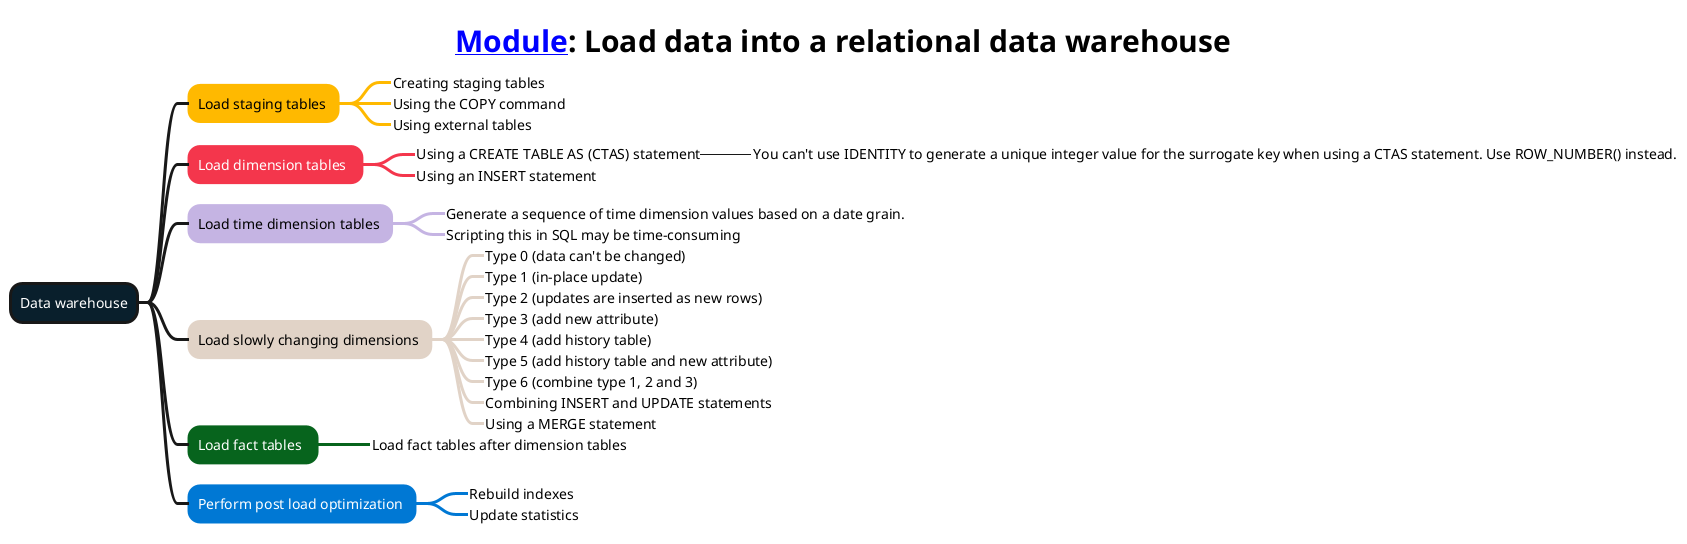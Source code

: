 @startmindmap
<style>
title {
        FontSize 30
        FontColor #000000
    }
mindmapDiagram {
    :depth(0) {
        BackgroundColor #091f2c
        FontColor #ffffff
        LineThickness 3.0
    }
    .topic1 {
        BackgroundColor #ffb900
        LineColor #ffb900
        LineThickness 3.0
        FontColor #000000
    }
    .topic2 {
        BackgroundColor #f4364c
        LineColor #f4364c
        LineThickness 3.0
        FontColor #ffffff
    }
    .topic3 {
        BackgroundColor #c5b4e3
        LineColor #c5b4e3
        LineThickness 3.0
        FontColor #000000
    }
    .topic4 {
        BackgroundColor #e1d3c7
        LineColor #e1d3c7
        LineThickness 3.0
        FontColor #000000
    }
    .topic5 {
        BackgroundColor #07641d
        LineColor #07641d
        LineThickness 3.0
        FontColor #ffffff
    }
    .topic6 {
        BackgroundColor #0078d4
        LineColor #0078d4
        LineThickness 3.0
        FontColor #ffffff
    }
}
</style>
title [[https://learn.microsoft.com/training/modules/load-optimize-data-into-relational-data-warehouse Module]]: Load data into a relational data warehouse
+ Data warehouse
++ Load staging tables <<topic1>>
+++_ Creating staging tables
+++_ Using the COPY command
+++_ Using external tables
++ Load dimension tables  <<topic2>>
+++_ Using a CREATE TABLE AS (CTAS) statement
++++_ You can't use IDENTITY to generate a unique integer value for the surrogate key when using a CTAS statement. Use ROW_NUMBER() instead.
+++_ Using an INSERT statement
++ Load time dimension tables <<topic3>>
+++_ Generate a sequence of time dimension values based on a date grain.
+++_ Scripting this in SQL may be time-consuming
++ Load slowly changing dimensions <<topic4>>
+++_ Type 0 (data can't be changed)
+++_ Type 1 (in-place update)
+++_ Type 2 (updates are inserted as new rows)
+++_ Type 3 (add new attribute)
+++_ Type 4 (add history table)
+++_ Type 5 (add history table and new attribute)
+++_ Type 6 (combine type 1, 2 and 3)
+++_ Combining INSERT and UPDATE statements
+++_ Using a MERGE statement
++ Load fact tables  <<topic5>>
+++_ Load fact tables after dimension tables
++ Perform post load optimization <<topic6>>
+++_ Rebuild indexes
+++_ Update statistics
@endmindmap